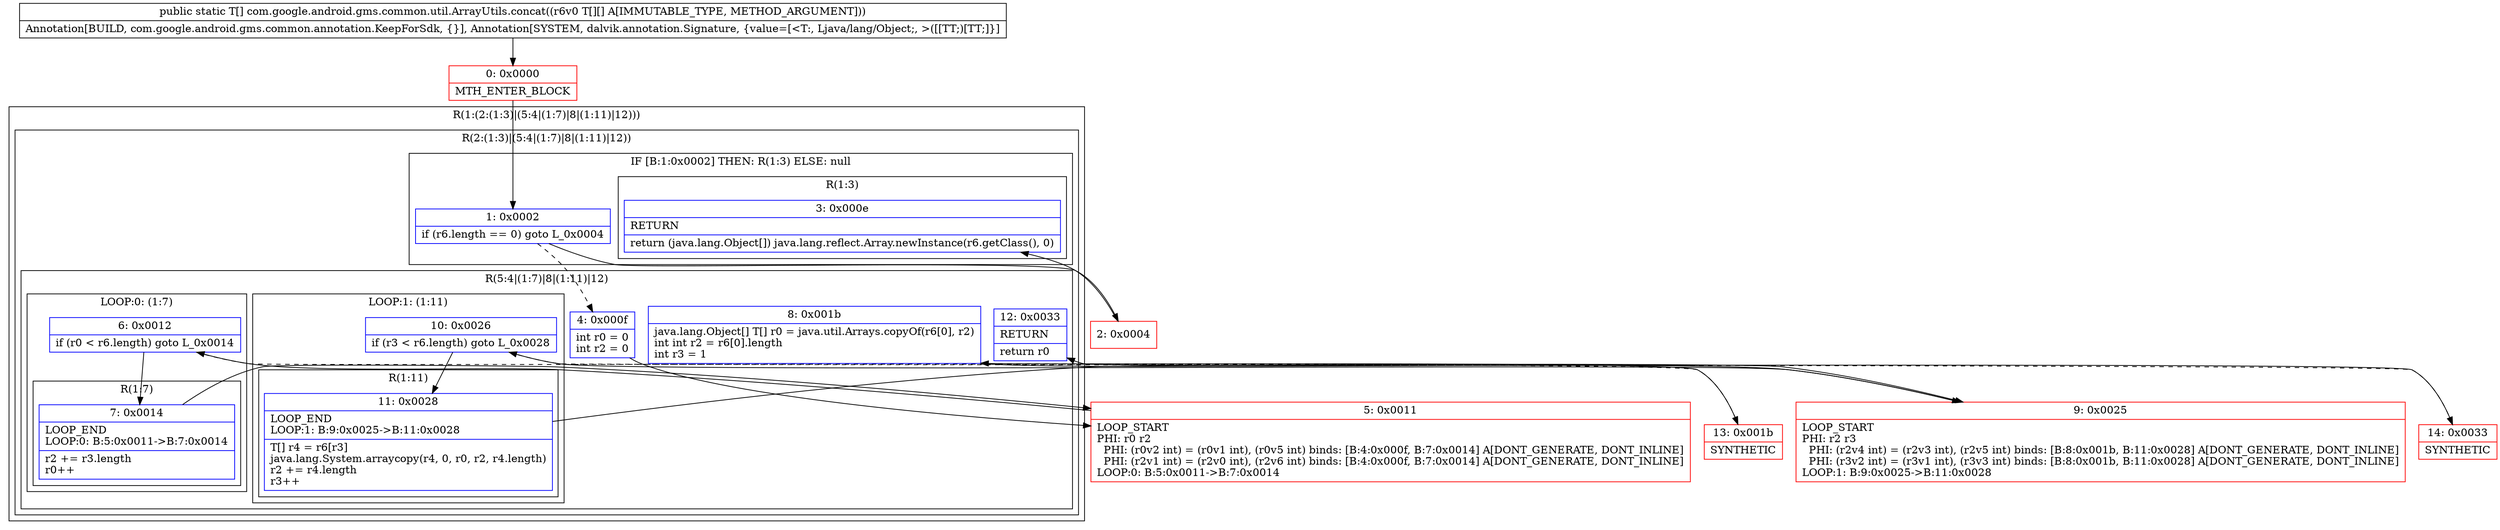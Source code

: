digraph "CFG forcom.google.android.gms.common.util.ArrayUtils.concat([[Ljava\/lang\/Object;)[Ljava\/lang\/Object;" {
subgraph cluster_Region_774927104 {
label = "R(1:(2:(1:3)|(5:4|(1:7)|8|(1:11)|12)))";
node [shape=record,color=blue];
subgraph cluster_Region_7377190 {
label = "R(2:(1:3)|(5:4|(1:7)|8|(1:11)|12))";
node [shape=record,color=blue];
subgraph cluster_IfRegion_2010254527 {
label = "IF [B:1:0x0002] THEN: R(1:3) ELSE: null";
node [shape=record,color=blue];
Node_1 [shape=record,label="{1\:\ 0x0002|if (r6.length == 0) goto L_0x0004\l}"];
subgraph cluster_Region_711503350 {
label = "R(1:3)";
node [shape=record,color=blue];
Node_3 [shape=record,label="{3\:\ 0x000e|RETURN\l|return (java.lang.Object[]) java.lang.reflect.Array.newInstance(r6.getClass(), 0)\l}"];
}
}
subgraph cluster_Region_739223260 {
label = "R(5:4|(1:7)|8|(1:11)|12)";
node [shape=record,color=blue];
Node_4 [shape=record,label="{4\:\ 0x000f|int r0 = 0\lint r2 = 0\l}"];
subgraph cluster_LoopRegion_132998088 {
label = "LOOP:0: (1:7)";
node [shape=record,color=blue];
Node_6 [shape=record,label="{6\:\ 0x0012|if (r0 \< r6.length) goto L_0x0014\l}"];
subgraph cluster_Region_158125052 {
label = "R(1:7)";
node [shape=record,color=blue];
Node_7 [shape=record,label="{7\:\ 0x0014|LOOP_END\lLOOP:0: B:5:0x0011\-\>B:7:0x0014\l|r2 += r3.length\lr0++\l}"];
}
}
Node_8 [shape=record,label="{8\:\ 0x001b|java.lang.Object[] T[] r0 = java.util.Arrays.copyOf(r6[0], r2)\lint int r2 = r6[0].length\lint r3 = 1\l}"];
subgraph cluster_LoopRegion_1186117657 {
label = "LOOP:1: (1:11)";
node [shape=record,color=blue];
Node_10 [shape=record,label="{10\:\ 0x0026|if (r3 \< r6.length) goto L_0x0028\l}"];
subgraph cluster_Region_767570086 {
label = "R(1:11)";
node [shape=record,color=blue];
Node_11 [shape=record,label="{11\:\ 0x0028|LOOP_END\lLOOP:1: B:9:0x0025\-\>B:11:0x0028\l|T[] r4 = r6[r3]\ljava.lang.System.arraycopy(r4, 0, r0, r2, r4.length)\lr2 += r4.length\lr3++\l}"];
}
}
Node_12 [shape=record,label="{12\:\ 0x0033|RETURN\l|return r0\l}"];
}
}
}
Node_0 [shape=record,color=red,label="{0\:\ 0x0000|MTH_ENTER_BLOCK\l}"];
Node_2 [shape=record,color=red,label="{2\:\ 0x0004}"];
Node_5 [shape=record,color=red,label="{5\:\ 0x0011|LOOP_START\lPHI: r0 r2 \l  PHI: (r0v2 int) = (r0v1 int), (r0v5 int) binds: [B:4:0x000f, B:7:0x0014] A[DONT_GENERATE, DONT_INLINE]\l  PHI: (r2v1 int) = (r2v0 int), (r2v6 int) binds: [B:4:0x000f, B:7:0x0014] A[DONT_GENERATE, DONT_INLINE]\lLOOP:0: B:5:0x0011\-\>B:7:0x0014\l}"];
Node_9 [shape=record,color=red,label="{9\:\ 0x0025|LOOP_START\lPHI: r2 r3 \l  PHI: (r2v4 int) = (r2v3 int), (r2v5 int) binds: [B:8:0x001b, B:11:0x0028] A[DONT_GENERATE, DONT_INLINE]\l  PHI: (r3v2 int) = (r3v1 int), (r3v3 int) binds: [B:8:0x001b, B:11:0x0028] A[DONT_GENERATE, DONT_INLINE]\lLOOP:1: B:9:0x0025\-\>B:11:0x0028\l}"];
Node_13 [shape=record,color=red,label="{13\:\ 0x001b|SYNTHETIC\l}"];
Node_14 [shape=record,color=red,label="{14\:\ 0x0033|SYNTHETIC\l}"];
MethodNode[shape=record,label="{public static T[] com.google.android.gms.common.util.ArrayUtils.concat((r6v0 T[][] A[IMMUTABLE_TYPE, METHOD_ARGUMENT]))  | Annotation[BUILD, com.google.android.gms.common.annotation.KeepForSdk, \{\}], Annotation[SYSTEM, dalvik.annotation.Signature, \{value=[\<T:, Ljava\/lang\/Object;, \>([[TT;)[TT;]\}]\l}"];
MethodNode -> Node_0;
Node_1 -> Node_2;
Node_1 -> Node_4[style=dashed];
Node_4 -> Node_5;
Node_6 -> Node_7;
Node_6 -> Node_13[style=dashed];
Node_7 -> Node_5;
Node_8 -> Node_9;
Node_10 -> Node_11;
Node_10 -> Node_14[style=dashed];
Node_11 -> Node_9;
Node_0 -> Node_1;
Node_2 -> Node_3;
Node_5 -> Node_6;
Node_9 -> Node_10;
Node_13 -> Node_8;
Node_14 -> Node_12;
}

